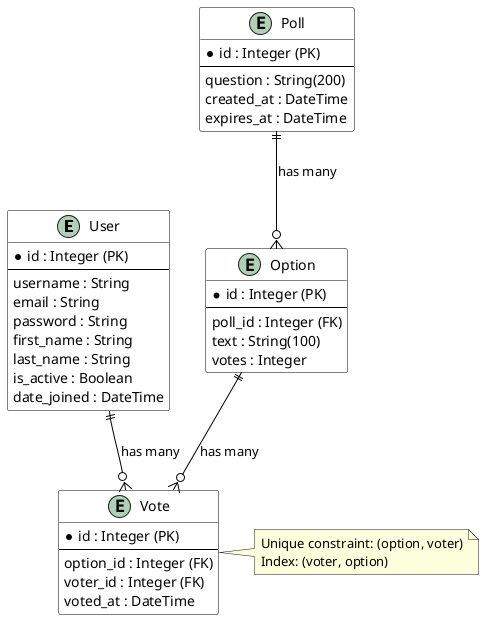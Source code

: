 @startuml Polling System ERD

!define RECTANGLE class

skinparam class {
    BackgroundColor White
    ArrowColor Black
    BorderColor Black
}

' User model (Django's built-in User model)
entity "User" as user {
    * id : Integer (PK)
    --
    username : String
    email : String
    password : String
    first_name : String
    last_name : String
    is_active : Boolean
    date_joined : DateTime
}

' Poll model
entity "Poll" as poll {
    * id : Integer (PK)
    --
    question : String(200)
    created_at : DateTime
    expires_at : DateTime
}

' Option model
entity "Option" as option {
    * id : Integer (PK)
    --
    poll_id : Integer (FK)
    text : String(100)
    votes : Integer
}

' Vote model
entity "Vote" as vote {
    * id : Integer (PK)
    --
    option_id : Integer (FK)
    voter_id : Integer (FK)
    voted_at : DateTime
}

' Relationships
poll ||--o{ option : "has many"
option ||--o{ vote : "has many"
user ||--o{ vote : "has many"

' Constraints
note right of vote
    Unique constraint: (option, voter)
    Index: (voter, option)
end note

@enduml 